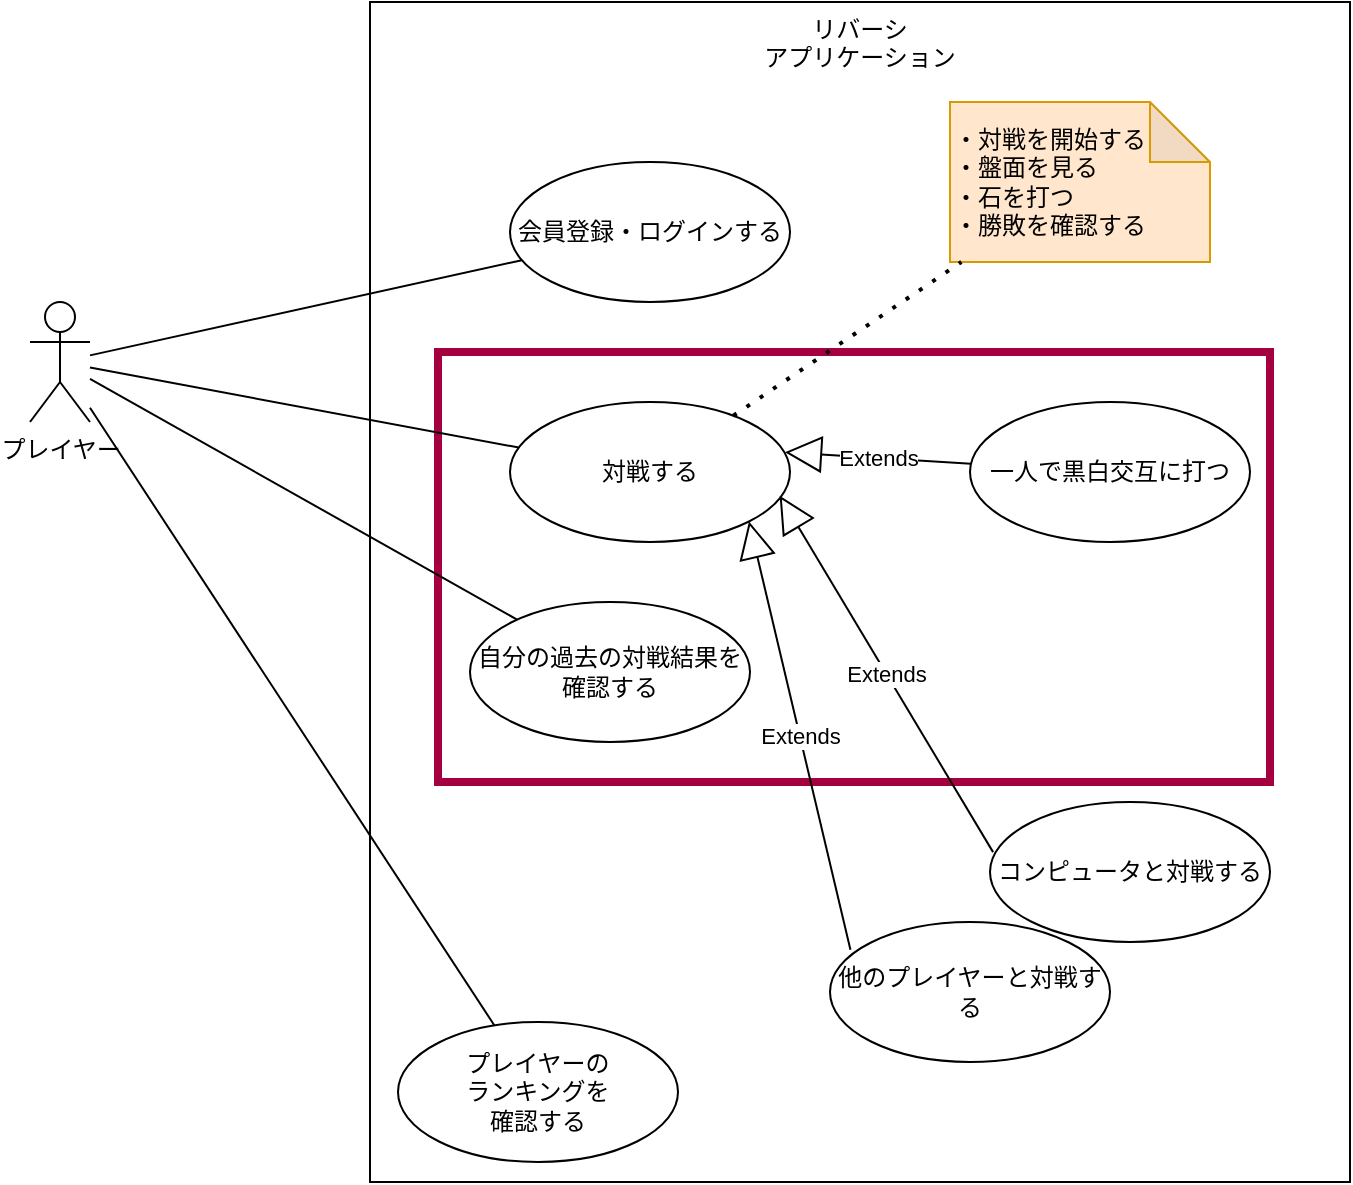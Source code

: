 <mxfile>
    <diagram id="dXMG71nVT3zn3fK6MTHt" name="ページ1">
        <mxGraphModel dx="925" dy="639" grid="1" gridSize="10" guides="1" tooltips="1" connect="1" arrows="1" fold="1" page="1" pageScale="1" pageWidth="827" pageHeight="1169" math="0" shadow="0">
            <root>
                <mxCell id="0"/>
                <mxCell id="1" parent="0"/>
                <mxCell id="22" value="" style="rounded=0;whiteSpace=wrap;html=1;fillColor=none;fontColor=#ffffff;strokeColor=#A50040;strokeWidth=4;" vertex="1" parent="1">
                    <mxGeometry x="294" y="265" width="416" height="215" as="geometry"/>
                </mxCell>
                <mxCell id="2" value="リバーシ&lt;br&gt;アプリケーション" style="rounded=0;whiteSpace=wrap;html=1;verticalAlign=top;fillColor=none;" vertex="1" parent="1">
                    <mxGeometry x="260" y="90" width="490" height="590" as="geometry"/>
                </mxCell>
                <mxCell id="3" value="プレイヤー" style="shape=umlActor;verticalLabelPosition=bottom;verticalAlign=top;html=1;fillColor=none;" vertex="1" parent="1">
                    <mxGeometry x="90" y="240" width="30" height="60" as="geometry"/>
                </mxCell>
                <mxCell id="4" value="対戦する" style="ellipse;whiteSpace=wrap;html=1;fillColor=none;" vertex="1" parent="1">
                    <mxGeometry x="330" y="290" width="140" height="70" as="geometry"/>
                </mxCell>
                <mxCell id="5" value="" style="endArrow=none;html=1;" edge="1" parent="1" source="3" target="4">
                    <mxGeometry relative="1" as="geometry">
                        <mxPoint x="320" y="260" as="sourcePoint"/>
                        <mxPoint x="480" y="260" as="targetPoint"/>
                    </mxGeometry>
                </mxCell>
                <mxCell id="8" value="&lt;span style=&quot;background-color: initial;&quot;&gt;・対戦を開始する&lt;/span&gt;&lt;br&gt;&lt;span style=&quot;background-color: initial;&quot;&gt;・盤面を見る&lt;/span&gt;&lt;br&gt;&lt;span style=&quot;background-color: initial;&quot;&gt;・石を打つ&lt;br&gt;・勝敗を確認する&lt;br&gt;&lt;/span&gt;" style="shape=note;whiteSpace=wrap;html=1;backgroundOutline=1;darkOpacity=0.05;fillColor=#ffe6cc;align=left;strokeColor=#d79b00;" vertex="1" parent="1">
                    <mxGeometry x="550" y="140" width="130" height="80" as="geometry"/>
                </mxCell>
                <mxCell id="9" value="" style="endArrow=none;dashed=1;html=1;dashPattern=1 3;strokeWidth=2;" edge="1" parent="1" source="4" target="8">
                    <mxGeometry width="50" height="50" relative="1" as="geometry">
                        <mxPoint x="370" y="220" as="sourcePoint"/>
                        <mxPoint x="420" y="170" as="targetPoint"/>
                    </mxGeometry>
                </mxCell>
                <mxCell id="10" value="会員登録・ログインする" style="ellipse;whiteSpace=wrap;html=1;fillColor=none;" vertex="1" parent="1">
                    <mxGeometry x="330" y="170" width="140" height="70" as="geometry"/>
                </mxCell>
                <mxCell id="11" value="自分の過去の対戦結果を確認する" style="ellipse;whiteSpace=wrap;html=1;fillColor=none;" vertex="1" parent="1">
                    <mxGeometry x="310" y="390" width="140" height="70" as="geometry"/>
                </mxCell>
                <mxCell id="12" value="一人で黒白交互に打つ" style="ellipse;whiteSpace=wrap;html=1;fillColor=none;" vertex="1" parent="1">
                    <mxGeometry x="560" y="290" width="140" height="70" as="geometry"/>
                </mxCell>
                <mxCell id="13" value="コンピュータと対戦する" style="ellipse;whiteSpace=wrap;html=1;fillColor=none;" vertex="1" parent="1">
                    <mxGeometry x="570" y="490" width="140" height="70" as="geometry"/>
                </mxCell>
                <mxCell id="14" value="他のプレイヤーと対戦する" style="ellipse;whiteSpace=wrap;html=1;fillColor=none;" vertex="1" parent="1">
                    <mxGeometry x="490" y="550" width="140" height="70" as="geometry"/>
                </mxCell>
                <mxCell id="15" value="" style="endArrow=none;html=1;" edge="1" parent="1" source="3" target="11">
                    <mxGeometry relative="1" as="geometry">
                        <mxPoint x="115" y="280" as="sourcePoint"/>
                        <mxPoint x="344.394" y="322.794" as="targetPoint"/>
                    </mxGeometry>
                </mxCell>
                <mxCell id="16" value="" style="endArrow=none;html=1;" edge="1" parent="1" source="3" target="10">
                    <mxGeometry relative="1" as="geometry">
                        <mxPoint x="120" y="260" as="sourcePoint"/>
                        <mxPoint x="344.394" y="322.794" as="targetPoint"/>
                    </mxGeometry>
                </mxCell>
                <mxCell id="17" value="Extends" style="endArrow=block;endSize=16;endFill=0;html=1;entryX=0.982;entryY=0.359;entryDx=0;entryDy=0;entryPerimeter=0;" edge="1" parent="1" source="12" target="4">
                    <mxGeometry width="160" relative="1" as="geometry">
                        <mxPoint x="320" y="330" as="sourcePoint"/>
                        <mxPoint x="480" y="330" as="targetPoint"/>
                    </mxGeometry>
                </mxCell>
                <mxCell id="18" value="Extends" style="endArrow=block;endSize=16;endFill=0;html=1;entryX=0.963;entryY=0.669;entryDx=0;entryDy=0;entryPerimeter=0;exitX=0.011;exitY=0.358;exitDx=0;exitDy=0;exitPerimeter=0;" edge="1" parent="1" source="13" target="4">
                    <mxGeometry width="160" relative="1" as="geometry">
                        <mxPoint x="573.004" y="310.144" as="sourcePoint"/>
                        <mxPoint x="477.48" y="325.13" as="targetPoint"/>
                    </mxGeometry>
                </mxCell>
                <mxCell id="19" value="Extends" style="endArrow=block;endSize=16;endFill=0;html=1;entryX=1;entryY=1;entryDx=0;entryDy=0;exitX=0.073;exitY=0.198;exitDx=0;exitDy=0;exitPerimeter=0;" edge="1" parent="1" source="14" target="4">
                    <mxGeometry width="160" relative="1" as="geometry">
                        <mxPoint x="571.54" y="375.06" as="sourcePoint"/>
                        <mxPoint x="474.82" y="346.83" as="targetPoint"/>
                    </mxGeometry>
                </mxCell>
                <mxCell id="20" value="プレイヤーの&lt;br&gt;ランキングを&lt;br&gt;確認する" style="ellipse;whiteSpace=wrap;html=1;fillColor=none;" vertex="1" parent="1">
                    <mxGeometry x="274" y="600" width="140" height="70" as="geometry"/>
                </mxCell>
                <mxCell id="21" value="" style="endArrow=none;html=1;" edge="1" parent="1" source="3" target="20">
                    <mxGeometry relative="1" as="geometry">
                        <mxPoint x="130" y="288.393" as="sourcePoint"/>
                        <mxPoint x="363.293" y="418.931" as="targetPoint"/>
                    </mxGeometry>
                </mxCell>
            </root>
        </mxGraphModel>
    </diagram>
</mxfile>